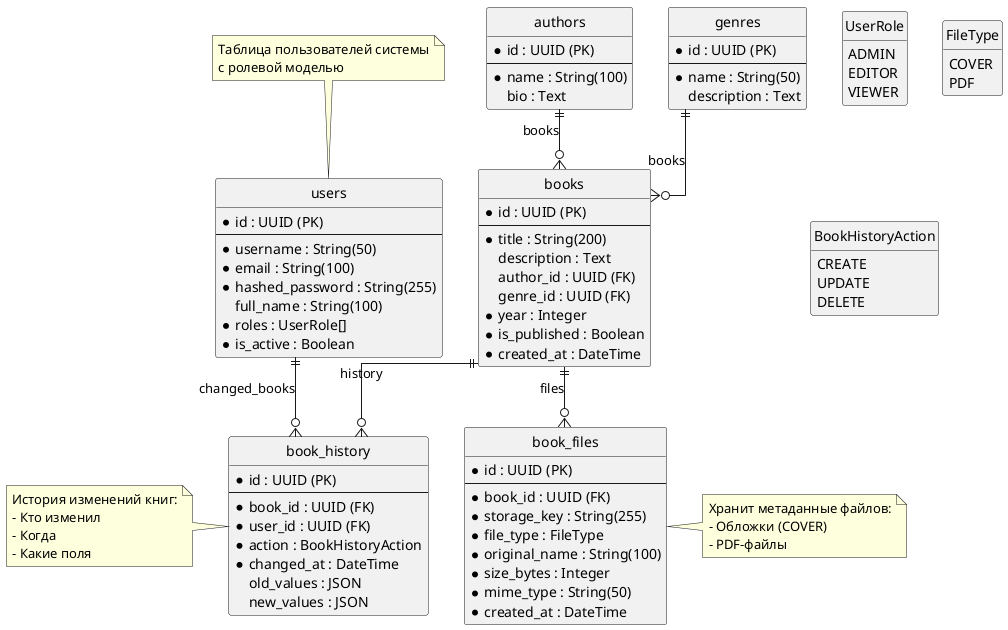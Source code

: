 @startuml Bookstore ER Diagram
skinparam linetype ortho
skinparam packageStyle rectangle
hide circle
hide empty members

' Сущности
entity "users" as users {
  * id : UUID (PK)
  --
  * username : String(50)
  * email : String(100)
  * hashed_password : String(255)
  full_name : String(100)
  * roles : UserRole[]
  * is_active : Boolean
}

entity "books" as books {
  * id : UUID (PK)
  --
  * title : String(200)
  description : Text
  author_id : UUID (FK)
  genre_id : UUID (FK)
  * year : Integer
  * is_published : Boolean
  * created_at : DateTime
}

entity "authors" as authors {
  * id : UUID (PK)
  --
  * name : String(100)
  bio : Text
}

entity "genres" as genres {
  * id : UUID (PK)
  --
  * name : String(50)
  description : Text
}

entity "book_files" as book_files {
  * id : UUID (PK)
  --
  * book_id : UUID (FK)
  * storage_key : String(255)
  * file_type : FileType
  * original_name : String(100)
  * size_bytes : Integer
  * mime_type : String(50)
  * created_at : DateTime
}

entity "book_history" as book_history {
  * id : UUID (PK)
  --
  * book_id : UUID (FK)
  * user_id : UUID (FK)
  * action : BookHistoryAction
  * changed_at : DateTime
  old_values : JSON
  new_values : JSON
}

' Перечисления
enum "UserRole" {
  ADMIN
  EDITOR
  VIEWER
}

enum "FileType" {
  COVER
  PDF
}

enum "BookHistoryAction" {
  CREATE
  UPDATE
  DELETE
}

' Связи
users ||--o{ book_history : "changed_books"
books ||--o{ book_files : "files"
books ||--o{ book_history : "history"
authors ||--o{ books : "books"
genres ||--o{ books : "books"

' Примечания
note top of users
  Таблица пользователей системы
  с ролевой моделью
end note

note right of book_files
  Хранит метаданные файлов:
  - Обложки (COVER)
  - PDF-файлы
end note

note left of book_history
  История изменений книг:
  - Кто изменил
  - Когда
  - Какие поля
end note

@enduml